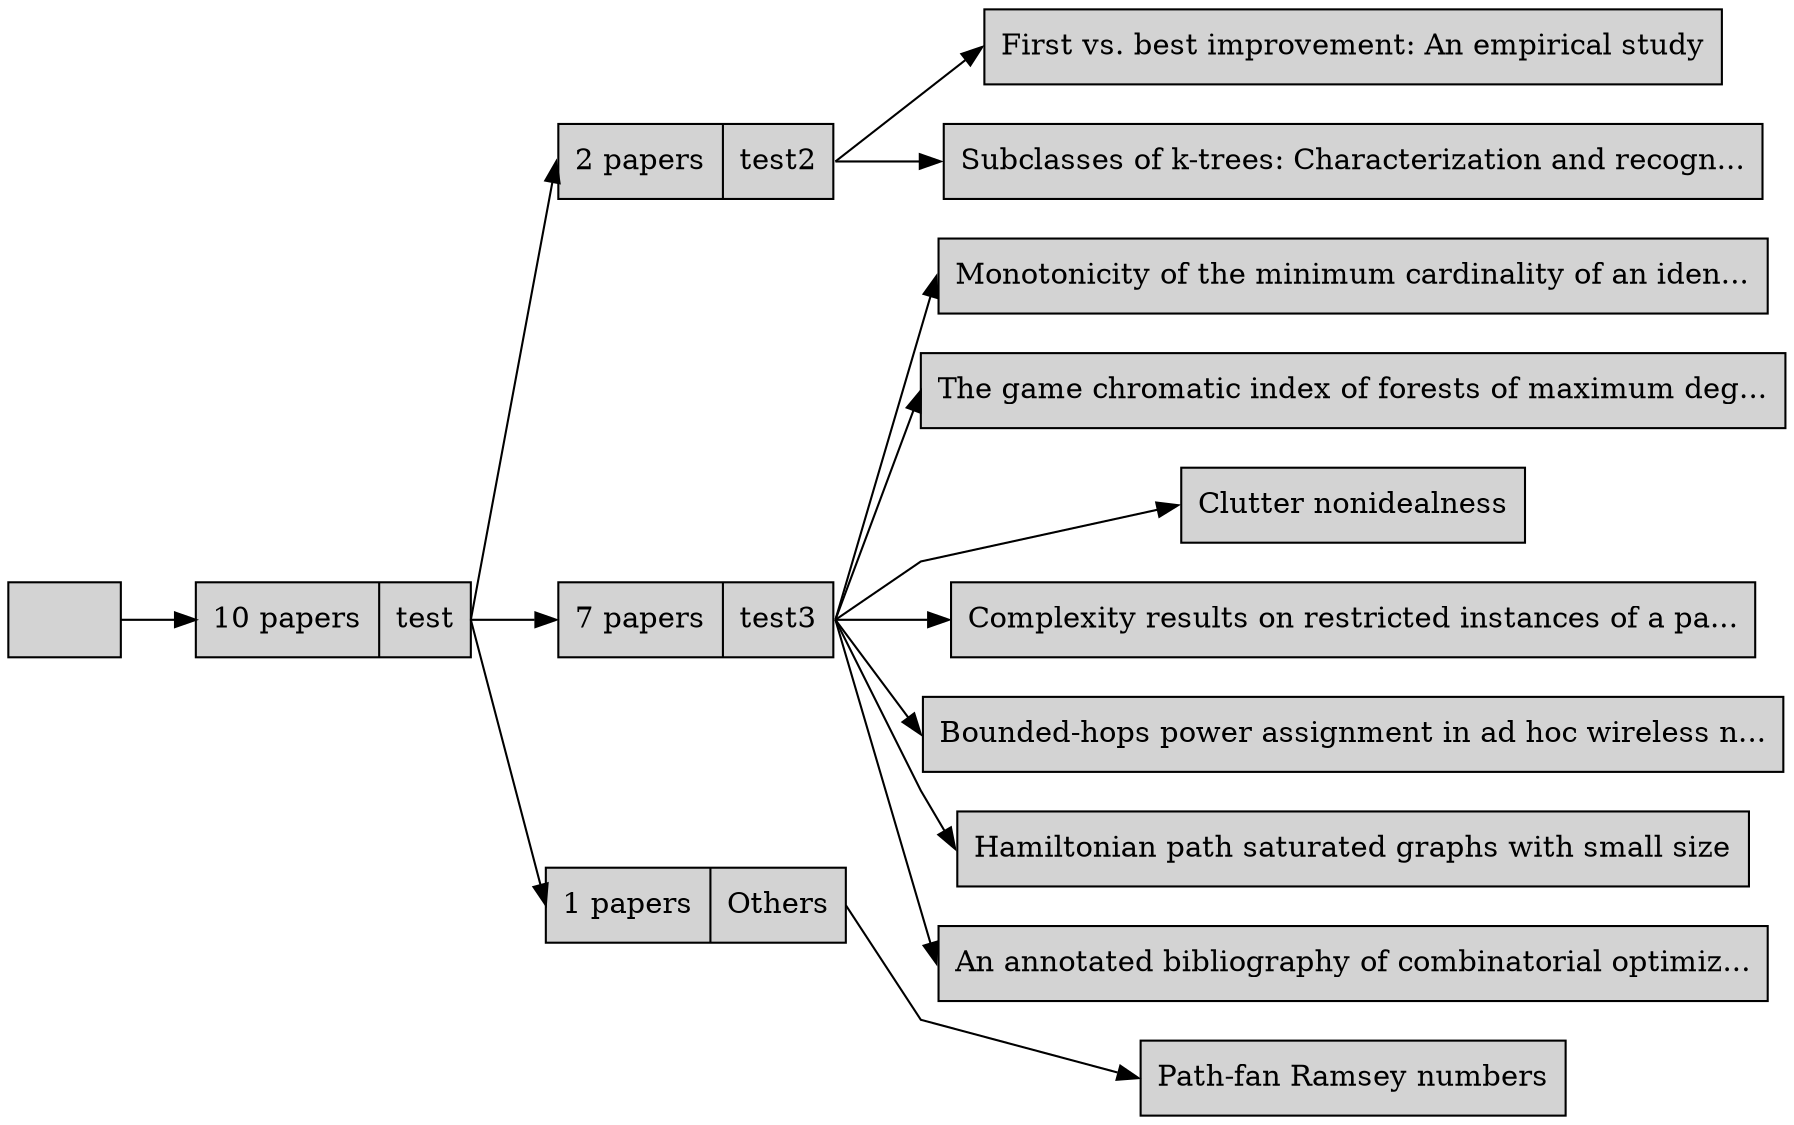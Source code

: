 
    digraph G {
      rankdir=LR;
      bgcolor=transparent;
      graph [splines=polyline] 
      node [shape=record, style=filled]
      "a245c81e7de2f45229518d846b8aa307f" [label=" " id="a245c81e7de2f45229518d846b8aa307f"]
"a377e826e43a14e3aaf81f673fb27e960" [label="{10 papers|test}" id="a377e826e43a14e3aaf81f673fb27e960"]
"ae45a517e1fef41abbfdbccfc12f68ed0" [label="{2 papers|test2}" id="ae45a517e1fef41abbfdbccfc12f68ed0"]
"a437bbfbfb80141208ac49b2ab6cb50db" [label="{7 papers|test3}" id="a437bbfbfb80141208ac49b2ab6cb50db"]
"af95680f502f845d99f870b97a6e34186" [label="{1 papers|Others}" id="af95680f502f845d99f870b97a6e34186"]
"a522b40ada52d43739619f6e1bde0b389" [label="First vs. best improvement: An empirical study" id="a522b40ada52d43739619f6e1bde0b389"]
"a83f19fc2f66f43acab71b6e7660d09a1" [label="Subclasses of k-trees: Characterization and recogn..." id="a83f19fc2f66f43acab71b6e7660d09a1"]
"a9ed631762ce74dcca0c3bb60f00976b1" [label="Monotonicity of the minimum cardinality of an iden..." id="a9ed631762ce74dcca0c3bb60f00976b1"]
"a5da8dd6a05834c7a8010029bcfcbe856" [label="The game chromatic index of forests of maximum deg..." id="a5da8dd6a05834c7a8010029bcfcbe856"]
"ace11659c4b134252bd68167be9600ece" [label="Clutter nonidealness" id="ace11659c4b134252bd68167be9600ece"]
"a40313d57e9bf443d8996eff19792ac44" [label="Complexity results on restricted instances of a pa..." id="a40313d57e9bf443d8996eff19792ac44"]
"a63aff33df4d3457595711539cd765875" [label="Bounded-hops power assignment in ad hoc wireless n..." id="a63aff33df4d3457595711539cd765875"]
"af588fec7a19d419bb45de6f47b9274d8" [label="Hamiltonian path saturated graphs with small size" id="af588fec7a19d419bb45de6f47b9274d8"]
"a0727b23f98bd485d81edd0f383eace6d" [label="An annotated bibliography of combinatorial optimiz..." id="a0727b23f98bd485d81edd0f383eace6d"]
"a3f6442b6db12407c907bf034ac05d2fa" [label="Path-fan Ramsey numbers" id="a3f6442b6db12407c907bf034ac05d2fa"]
      "a245c81e7de2f45229518d846b8aa307f":w -> "a377e826e43a14e3aaf81f673fb27e960" [dir="forward" tailport="e" headport="w" id="a8d3823501a454c818f791e7753322edf"]
"a377e826e43a14e3aaf81f673fb27e960":w -> "ae45a517e1fef41abbfdbccfc12f68ed0" [dir="forward" tailport="e" headport="w" id="acb1bd912710944fe9c3492425bf05d83"]
"a377e826e43a14e3aaf81f673fb27e960":w -> "a437bbfbfb80141208ac49b2ab6cb50db" [dir="forward" tailport="e" headport="w" id="ad43a1ad1421842e5bcbd1bb4e37c8f4d"]
"a377e826e43a14e3aaf81f673fb27e960":w -> "af95680f502f845d99f870b97a6e34186" [dir="forward" tailport="e" headport="w" id="a99c9b8f0851a46f399bf533eb2bcf846"]
"ae45a517e1fef41abbfdbccfc12f68ed0":w -> "a522b40ada52d43739619f6e1bde0b389" [dir="forward" tailport="e" headport="w" id="a595d137d1b2d41af9ec45b18604c3902"]
"ae45a517e1fef41abbfdbccfc12f68ed0":w -> "a83f19fc2f66f43acab71b6e7660d09a1" [dir="forward" tailport="e" headport="w" id="ac7be3d2adfa34c5cae4ab7e4e00745cd"]
"a437bbfbfb80141208ac49b2ab6cb50db":w -> "a9ed631762ce74dcca0c3bb60f00976b1" [dir="forward" tailport="e" headport="w" id="a339a8a63abfc4806a160e81db26488d1"]
"a437bbfbfb80141208ac49b2ab6cb50db":w -> "a5da8dd6a05834c7a8010029bcfcbe856" [dir="forward" tailport="e" headport="w" id="ab6d753ba50bc4e34b4f77207a2b68b65"]
"a437bbfbfb80141208ac49b2ab6cb50db":w -> "ace11659c4b134252bd68167be9600ece" [dir="forward" tailport="e" headport="w" id="a02e1d17456ff457ab82f36abbccdcb22"]
"a437bbfbfb80141208ac49b2ab6cb50db":w -> "a40313d57e9bf443d8996eff19792ac44" [dir="forward" tailport="e" headport="w" id="aa4e4f75390a64b788c3467383ba2fd2f"]
"a437bbfbfb80141208ac49b2ab6cb50db":w -> "a63aff33df4d3457595711539cd765875" [dir="forward" tailport="e" headport="w" id="a4bb261262add452d97777ca420067fe0"]
"a437bbfbfb80141208ac49b2ab6cb50db":w -> "af588fec7a19d419bb45de6f47b9274d8" [dir="forward" tailport="e" headport="w" id="a64e50622ad514758a8c26c2702e868fc"]
"a437bbfbfb80141208ac49b2ab6cb50db":w -> "a0727b23f98bd485d81edd0f383eace6d" [dir="forward" tailport="e" headport="w" id="a9529a9a28ef14c44930497d470feb9e8"]
"af95680f502f845d99f870b97a6e34186":w -> "a3f6442b6db12407c907bf034ac05d2fa" [dir="forward" tailport="e" headport="w" id="ae7d48faf9e6e48248c344c7557e21e48"]
      {rank=same; "a522b40ada52d43739619f6e1bde0b389" "a83f19fc2f66f43acab71b6e7660d09a1" "a9ed631762ce74dcca0c3bb60f00976b1" "a5da8dd6a05834c7a8010029bcfcbe856" "ace11659c4b134252bd68167be9600ece" "a40313d57e9bf443d8996eff19792ac44" "a63aff33df4d3457595711539cd765875" "af588fec7a19d419bb45de6f47b9274d8" "a0727b23f98bd485d81edd0f383eace6d" "a3f6442b6db12407c907bf034ac05d2fa";}
    }
    